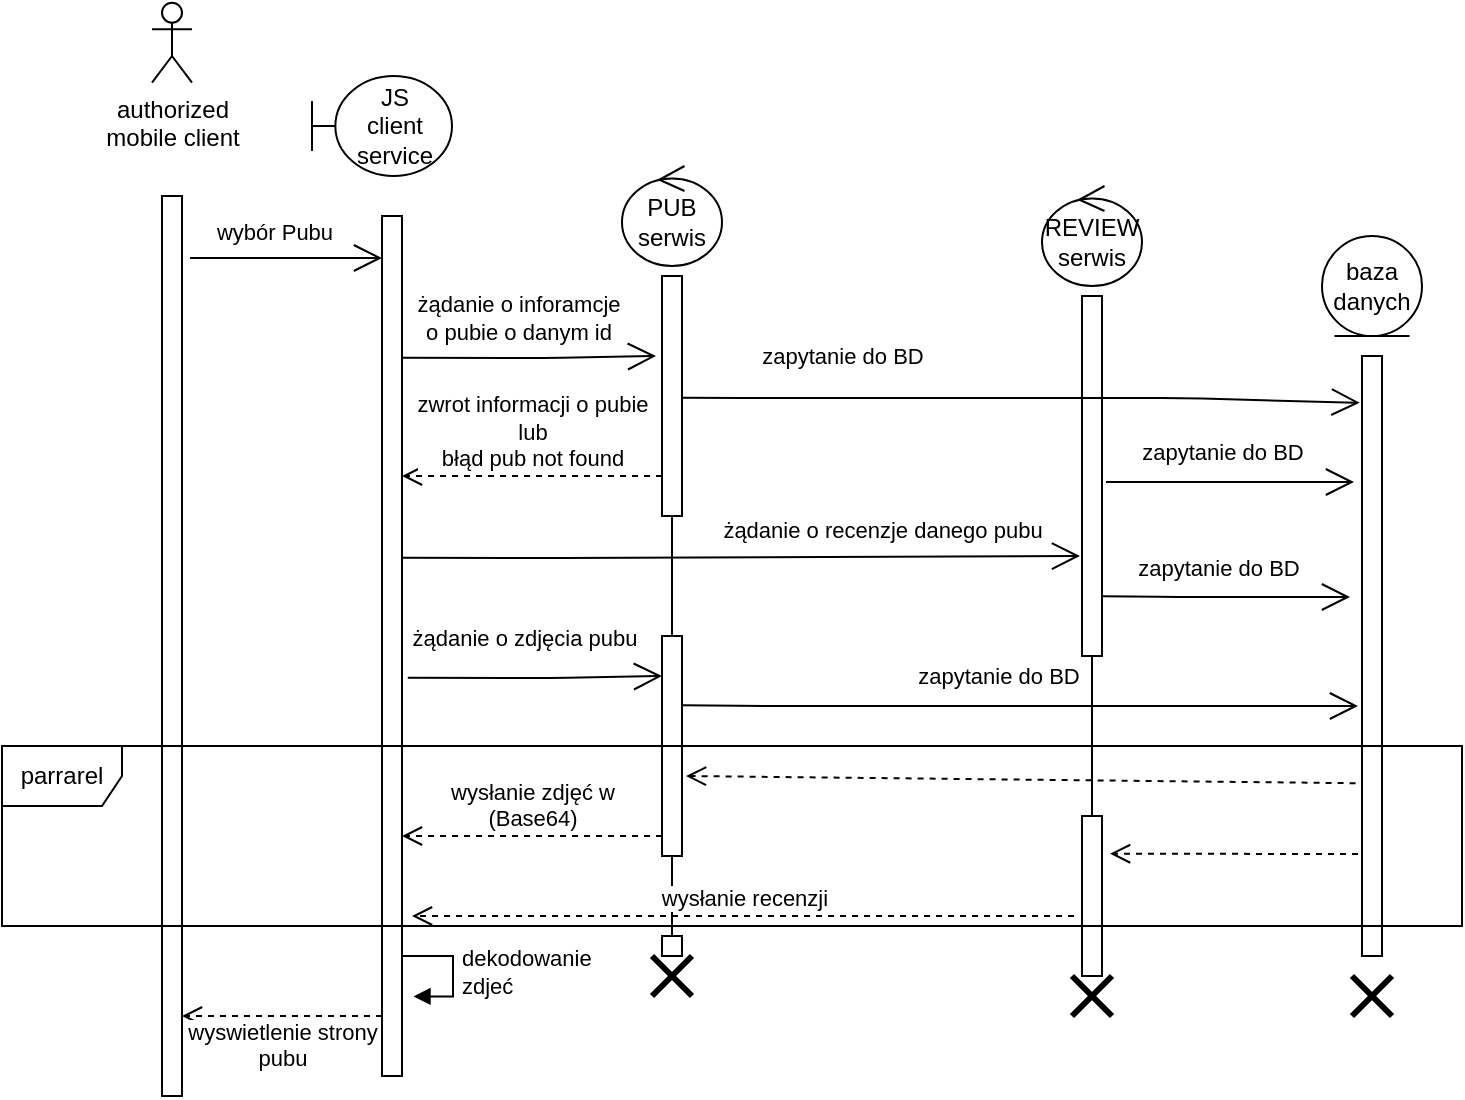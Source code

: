 <mxfile version="10.6.6" type="device"><diagram id="7bcFdvhN90xVcDmCOOD1" name="Page-1"><mxGraphModel dx="917" dy="557" grid="1" gridSize="10" guides="1" tooltips="1" connect="1" arrows="1" fold="1" page="1" pageScale="1" pageWidth="850" pageHeight="1100" math="0" shadow="0"><root><mxCell id="0"/><mxCell id="1" parent="0"/><mxCell id="plOZRkCtGTWRvUivFxU9-46" value="" style="html=1;points=[];perimeter=orthogonalPerimeter;" vertex="1" parent="1"><mxGeometry x="120" y="930" width="10" height="450" as="geometry"/></mxCell><mxCell id="plOZRkCtGTWRvUivFxU9-47" value="&lt;div&gt;authorized&lt;/div&gt;&lt;div&gt;mobile client&lt;br&gt;&lt;/div&gt;" style="shape=umlActor;verticalLabelPosition=bottom;labelBackgroundColor=#ffffff;verticalAlign=top;html=1;" vertex="1" parent="1"><mxGeometry x="115" y="833.333" width="20" height="40" as="geometry"/></mxCell><mxCell id="plOZRkCtGTWRvUivFxU9-48" value="&lt;br&gt;&lt;div&gt;wybór Pubu&lt;/div&gt;" style="endArrow=open;endFill=1;endSize=12;html=1;" edge="1" parent="1" target="plOZRkCtGTWRvUivFxU9-50"><mxGeometry x="0.054" y="22" width="160" relative="1" as="geometry"><mxPoint x="134" y="961" as="sourcePoint"/><mxPoint x="270" y="961" as="targetPoint"/><Array as="points"><mxPoint x="200" y="961"/></Array><mxPoint x="-9" y="2" as="offset"/></mxGeometry></mxCell><mxCell id="plOZRkCtGTWRvUivFxU9-49" value="&lt;div&gt;JS&lt;/div&gt;&lt;div&gt;client&lt;br&gt;&lt;/div&gt;&lt;div&gt;service&lt;br&gt;&lt;/div&gt;" style="shape=umlBoundary;whiteSpace=wrap;html=1;" vertex="1" parent="1"><mxGeometry x="195" y="870" width="70" height="50" as="geometry"/></mxCell><mxCell id="plOZRkCtGTWRvUivFxU9-50" value="" style="html=1;points=[];perimeter=orthogonalPerimeter;" vertex="1" parent="1"><mxGeometry x="230" y="940" width="10" height="430" as="geometry"/></mxCell><mxCell id="plOZRkCtGTWRvUivFxU9-51" value="&lt;div&gt;REVIEW&lt;/div&gt;&lt;div&gt;serwis&lt;br&gt;&lt;/div&gt;" style="ellipse;shape=umlControl;whiteSpace=wrap;html=1;" vertex="1" parent="1"><mxGeometry x="560" y="925" width="50" height="50" as="geometry"/></mxCell><mxCell id="plOZRkCtGTWRvUivFxU9-52" value="PUB&lt;br&gt;&lt;div&gt;serwis&lt;br&gt;&lt;/div&gt;" style="ellipse;shape=umlControl;whiteSpace=wrap;html=1;" vertex="1" parent="1"><mxGeometry x="350" y="915" width="50" height="50" as="geometry"/></mxCell><mxCell id="plOZRkCtGTWRvUivFxU9-53" value="&lt;div&gt;baza danych&lt;/div&gt;" style="ellipse;shape=umlEntity;whiteSpace=wrap;html=1;" vertex="1" parent="1"><mxGeometry x="700" y="950" width="50" height="50" as="geometry"/></mxCell><mxCell id="plOZRkCtGTWRvUivFxU9-90" value="" style="edgeStyle=orthogonalEdgeStyle;rounded=0;orthogonalLoop=1;jettySize=auto;html=1;endArrow=none;endFill=0;" edge="1" parent="1" source="plOZRkCtGTWRvUivFxU9-54" target="plOZRkCtGTWRvUivFxU9-71"><mxGeometry relative="1" as="geometry"/></mxCell><mxCell id="plOZRkCtGTWRvUivFxU9-54" value="" style="html=1;points=[];perimeter=orthogonalPerimeter;" vertex="1" parent="1"><mxGeometry x="370" y="970" width="10" height="120" as="geometry"/></mxCell><mxCell id="plOZRkCtGTWRvUivFxU9-92" value="" style="edgeStyle=orthogonalEdgeStyle;rounded=0;orthogonalLoop=1;jettySize=auto;html=1;endArrow=none;endFill=0;" edge="1" parent="1" source="plOZRkCtGTWRvUivFxU9-55" target="plOZRkCtGTWRvUivFxU9-91"><mxGeometry relative="1" as="geometry"/></mxCell><mxCell id="plOZRkCtGTWRvUivFxU9-55" value="" style="html=1;points=[];perimeter=orthogonalPerimeter;" vertex="1" parent="1"><mxGeometry x="580" y="980" width="10" height="180" as="geometry"/></mxCell><mxCell id="plOZRkCtGTWRvUivFxU9-91" value="" style="html=1;points=[];perimeter=orthogonalPerimeter;" vertex="1" parent="1"><mxGeometry x="580" y="1240" width="10" height="80" as="geometry"/></mxCell><mxCell id="plOZRkCtGTWRvUivFxU9-56" value="" style="html=1;points=[];perimeter=orthogonalPerimeter;" vertex="1" parent="1"><mxGeometry x="720" y="1010" width="10" height="300" as="geometry"/></mxCell><mxCell id="plOZRkCtGTWRvUivFxU9-58" value="&lt;div&gt;żądanie o inforamcje&lt;/div&gt;&lt;div&gt;o pubie o danym id&lt;br&gt;&lt;/div&gt;" style="endArrow=open;endFill=1;endSize=12;html=1;exitX=1;exitY=0.094;exitDx=0;exitDy=0;exitPerimeter=0;" edge="1" parent="1"><mxGeometry x="0.054" y="22" width="160" relative="1" as="geometry"><mxPoint x="239.897" y="1010.931" as="sourcePoint"/><mxPoint x="367" y="1010" as="targetPoint"/><Array as="points"><mxPoint x="310" y="1011"/></Array><mxPoint x="-9" y="2" as="offset"/></mxGeometry></mxCell><mxCell id="plOZRkCtGTWRvUivFxU9-59" value="zapytanie do BD" style="endArrow=open;endFill=1;endSize=12;html=1;exitX=1;exitY=0.094;exitDx=0;exitDy=0;exitPerimeter=0;entryX=-0.114;entryY=0.078;entryDx=0;entryDy=0;entryPerimeter=0;" edge="1" parent="1" target="plOZRkCtGTWRvUivFxU9-56"><mxGeometry x="-0.526" y="21" width="160" relative="1" as="geometry"><mxPoint x="379.897" y="1030.931" as="sourcePoint"/><mxPoint x="710" y="1030" as="targetPoint"/><Array as="points"><mxPoint x="420" y="1031"/><mxPoint x="630" y="1031"/></Array><mxPoint as="offset"/></mxGeometry></mxCell><mxCell id="plOZRkCtGTWRvUivFxU9-63" value="&lt;div&gt;zwrot informacji o pubie&lt;/div&gt;&lt;div&gt;lub&lt;/div&gt;&lt;div&gt;błąd pub not found&lt;br&gt;&lt;/div&gt;" style="html=1;verticalAlign=bottom;endArrow=open;dashed=1;endSize=8;" edge="1" parent="1"><mxGeometry relative="1" as="geometry"><mxPoint x="370" y="1070" as="sourcePoint"/><mxPoint x="240" y="1070" as="targetPoint"/></mxGeometry></mxCell><mxCell id="plOZRkCtGTWRvUivFxU9-64" value="żądanie o recenzje danego pubu" style="endArrow=open;endFill=1;endSize=12;html=1;exitX=1;exitY=0.094;exitDx=0;exitDy=0;exitPerimeter=0;" edge="1" parent="1"><mxGeometry x="0.415" y="13" width="160" relative="1" as="geometry"><mxPoint x="239.897" y="1110.931" as="sourcePoint"/><mxPoint x="579" y="1110" as="targetPoint"/><Array as="points"><mxPoint x="310" y="1111"/></Array><mxPoint as="offset"/></mxGeometry></mxCell><mxCell id="plOZRkCtGTWRvUivFxU9-66" value="zapytanie do BD" style="endArrow=open;endFill=1;endSize=12;html=1;" edge="1" parent="1"><mxGeometry x="-0.065" y="15" width="160" relative="1" as="geometry"><mxPoint x="592" y="1073" as="sourcePoint"/><mxPoint x="716" y="1073" as="targetPoint"/><Array as="points"><mxPoint x="630" y="1073"/><mxPoint x="680" y="1073"/></Array><mxPoint as="offset"/></mxGeometry></mxCell><mxCell id="plOZRkCtGTWRvUivFxU9-69" value="zapytanie do BD" style="endArrow=open;endFill=1;endSize=12;html=1;exitX=1.197;exitY=0.44;exitDx=0;exitDy=0;exitPerimeter=0;" edge="1" parent="1"><mxGeometry x="-0.065" y="15" width="160" relative="1" as="geometry"><mxPoint x="589.966" y="1130.155" as="sourcePoint"/><mxPoint x="714" y="1130.5" as="targetPoint"/><Array as="points"><mxPoint x="628" y="1130.5"/><mxPoint x="678" y="1130.5"/></Array><mxPoint as="offset"/></mxGeometry></mxCell><mxCell id="plOZRkCtGTWRvUivFxU9-105" value="" style="edgeStyle=orthogonalEdgeStyle;rounded=0;orthogonalLoop=1;jettySize=auto;html=1;endArrow=none;endFill=0;" edge="1" parent="1" source="plOZRkCtGTWRvUivFxU9-71" target="plOZRkCtGTWRvUivFxU9-104"><mxGeometry relative="1" as="geometry"/></mxCell><mxCell id="plOZRkCtGTWRvUivFxU9-71" value="" style="html=1;points=[];perimeter=orthogonalPerimeter;" vertex="1" parent="1"><mxGeometry x="370" y="1150" width="10" height="110" as="geometry"/></mxCell><mxCell id="plOZRkCtGTWRvUivFxU9-104" value="" style="html=1;points=[];perimeter=orthogonalPerimeter;" vertex="1" parent="1"><mxGeometry x="370" y="1300" width="10" height="10" as="geometry"/></mxCell><mxCell id="plOZRkCtGTWRvUivFxU9-74" value="&lt;div&gt;żądanie o zdjęcia pubu&lt;br&gt;&lt;/div&gt;" style="endArrow=open;endFill=1;endSize=12;html=1;exitX=1;exitY=0.094;exitDx=0;exitDy=0;exitPerimeter=0;" edge="1" parent="1"><mxGeometry x="0.054" y="22" width="160" relative="1" as="geometry"><mxPoint x="242.897" y="1170.931" as="sourcePoint"/><mxPoint x="370" y="1170" as="targetPoint"/><Array as="points"><mxPoint x="313" y="1171"/></Array><mxPoint x="-9" y="2" as="offset"/></mxGeometry></mxCell><mxCell id="plOZRkCtGTWRvUivFxU9-75" value="zapytanie do BD" style="endArrow=open;endFill=1;endSize=12;html=1;exitX=1.197;exitY=0.44;exitDx=0;exitDy=0;exitPerimeter=0;" edge="1" parent="1"><mxGeometry x="-0.065" y="15" width="160" relative="1" as="geometry"><mxPoint x="379.966" y="1184.655" as="sourcePoint"/><mxPoint x="718" y="1185" as="targetPoint"/><Array as="points"><mxPoint x="418" y="1185"/><mxPoint x="468" y="1185"/></Array><mxPoint as="offset"/></mxGeometry></mxCell><mxCell id="plOZRkCtGTWRvUivFxU9-82" value="" style="html=1;verticalAlign=bottom;endArrow=open;dashed=1;endSize=8;exitX=-0.321;exitY=0.712;exitDx=0;exitDy=0;exitPerimeter=0;" edge="1" parent="1" source="plOZRkCtGTWRvUivFxU9-56"><mxGeometry relative="1" as="geometry"><mxPoint x="739.552" y="1169.897" as="sourcePoint"/><mxPoint x="382" y="1220" as="targetPoint"/></mxGeometry></mxCell><mxCell id="plOZRkCtGTWRvUivFxU9-84" value="" style="html=1;verticalAlign=bottom;endArrow=open;dashed=1;endSize=8;entryX=0.903;entryY=0.105;entryDx=0;entryDy=0;entryPerimeter=0;" edge="1" parent="1"><mxGeometry relative="1" as="geometry"><mxPoint x="718" y="1259" as="sourcePoint"/><mxPoint x="594.034" y="1258.862" as="targetPoint"/></mxGeometry></mxCell><mxCell id="plOZRkCtGTWRvUivFxU9-87" value="&lt;div&gt;wysłanie zdjęć w &lt;br&gt;&lt;/div&gt;&lt;div&gt;(Base64)&lt;br&gt;&lt;/div&gt;" style="html=1;verticalAlign=bottom;endArrow=open;dashed=1;endSize=8;" edge="1" parent="1"><mxGeometry relative="1" as="geometry"><mxPoint x="370" y="1250" as="sourcePoint"/><mxPoint x="240" y="1250" as="targetPoint"/></mxGeometry></mxCell><mxCell id="plOZRkCtGTWRvUivFxU9-93" value="wysłanie recenzji" style="html=1;verticalAlign=bottom;endArrow=open;dashed=1;endSize=8;" edge="1" parent="1"><mxGeometry x="-0.0" relative="1" as="geometry"><mxPoint x="576" y="1290" as="sourcePoint"/><mxPoint x="245" y="1290.0" as="targetPoint"/><mxPoint as="offset"/></mxGeometry></mxCell><mxCell id="plOZRkCtGTWRvUivFxU9-95" value="&lt;div&gt;dekodowanie&lt;/div&gt;&lt;div&gt;zdjeć&lt;br&gt;&lt;/div&gt;" style="edgeStyle=orthogonalEdgeStyle;html=1;align=left;spacingLeft=2;endArrow=block;rounded=0;entryX=1;entryY=0;" edge="1" parent="1"><mxGeometry relative="1" as="geometry"><mxPoint x="240.5" y="1310" as="sourcePoint"/><Array as="points"><mxPoint x="265.5" y="1310"/></Array><mxPoint x="245.741" y="1330.241" as="targetPoint"/></mxGeometry></mxCell><mxCell id="plOZRkCtGTWRvUivFxU9-96" value="&lt;div&gt;wyswietlenie strony&lt;/div&gt;&lt;div&gt;pubu&lt;br&gt;&lt;/div&gt;" style="html=1;verticalAlign=bottom;endArrow=open;dashed=1;endSize=8;" edge="1" parent="1"><mxGeometry y="30" relative="1" as="geometry"><mxPoint x="230" y="1340" as="sourcePoint"/><mxPoint x="130" y="1340.0" as="targetPoint"/><mxPoint as="offset"/></mxGeometry></mxCell><mxCell id="plOZRkCtGTWRvUivFxU9-97" value="" style="shape=umlDestroy;whiteSpace=wrap;html=1;strokeWidth=3;" vertex="1" parent="1"><mxGeometry x="715" y="1320" width="20" height="20" as="geometry"/></mxCell><mxCell id="plOZRkCtGTWRvUivFxU9-98" value="" style="shape=umlDestroy;whiteSpace=wrap;html=1;strokeWidth=3;" vertex="1" parent="1"><mxGeometry x="575" y="1320" width="20" height="20" as="geometry"/></mxCell><mxCell id="plOZRkCtGTWRvUivFxU9-101" value="parrarel" style="shape=umlFrame;whiteSpace=wrap;html=1;" vertex="1" parent="1"><mxGeometry x="40" y="1205" width="730" height="90" as="geometry"/></mxCell><mxCell id="plOZRkCtGTWRvUivFxU9-108" value="" style="shape=umlDestroy;whiteSpace=wrap;html=1;strokeWidth=3;" vertex="1" parent="1"><mxGeometry x="365" y="1310" width="20" height="20" as="geometry"/></mxCell></root></mxGraphModel></diagram></mxfile>